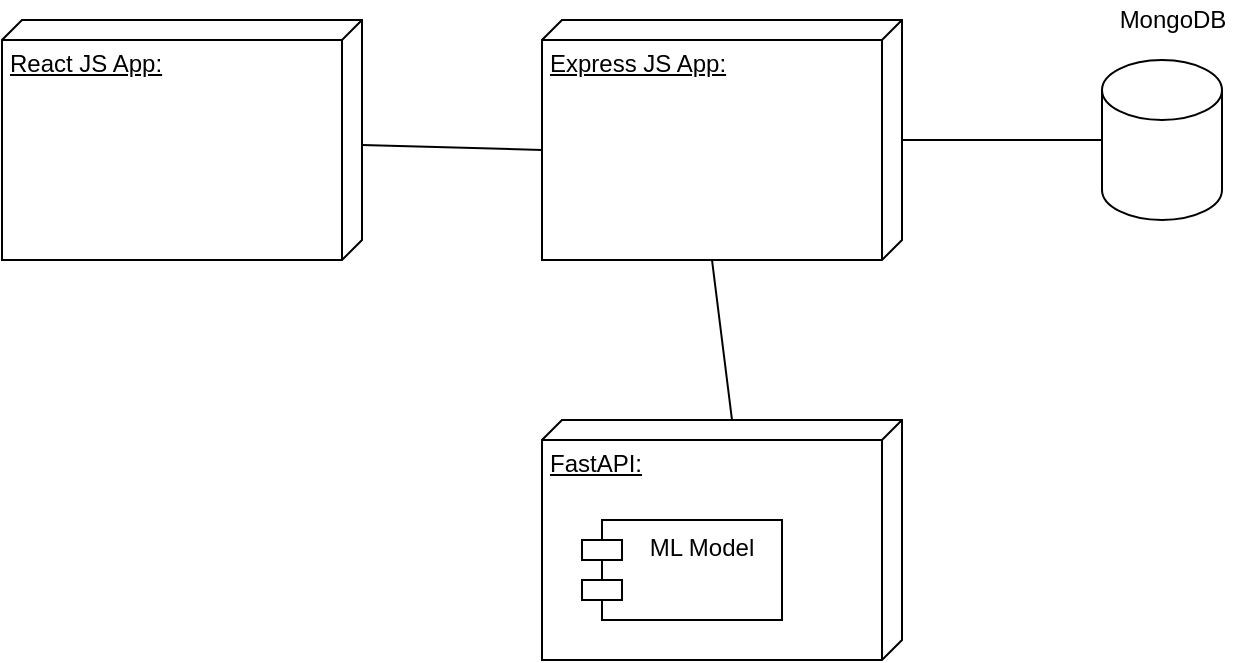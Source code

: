 <mxfile version="17.2.4" type="device"><diagram id="UUfKYQHc09VvUfN2iVsE" name="Page-1"><mxGraphModel dx="946" dy="596" grid="1" gridSize="10" guides="1" tooltips="1" connect="1" arrows="1" fold="1" page="1" pageScale="1" pageWidth="1200" pageHeight="1600" math="0" shadow="0"><root><mxCell id="0"/><mxCell id="1" parent="0"/><mxCell id="shq6SYbiqtQ1JIwx70Kz-1" value="React JS App:" style="verticalAlign=top;align=left;spacingTop=8;spacingLeft=2;spacingRight=12;shape=cube;size=10;direction=south;fontStyle=4;html=1;" vertex="1" parent="1"><mxGeometry x="100" y="190" width="180" height="120" as="geometry"/></mxCell><mxCell id="shq6SYbiqtQ1JIwx70Kz-2" value="Express JS App:" style="verticalAlign=top;align=left;spacingTop=8;spacingLeft=2;spacingRight=12;shape=cube;size=10;direction=south;fontStyle=4;html=1;" vertex="1" parent="1"><mxGeometry x="370" y="190" width="180" height="120" as="geometry"/></mxCell><mxCell id="shq6SYbiqtQ1JIwx70Kz-3" value="" style="shape=cylinder3;whiteSpace=wrap;html=1;boundedLbl=1;backgroundOutline=1;size=15;" vertex="1" parent="1"><mxGeometry x="650" y="210" width="60" height="80" as="geometry"/></mxCell><mxCell id="shq6SYbiqtQ1JIwx70Kz-4" value="MongoDB" style="text;html=1;align=center;verticalAlign=middle;resizable=0;points=[];autosize=1;strokeColor=none;fillColor=none;" vertex="1" parent="1"><mxGeometry x="650" y="180" width="70" height="20" as="geometry"/></mxCell><mxCell id="shq6SYbiqtQ1JIwx70Kz-5" value="" style="endArrow=none;html=1;rounded=0;entryX=0;entryY=0;entryDx=65;entryDy=180;entryPerimeter=0;" edge="1" parent="1" source="shq6SYbiqtQ1JIwx70Kz-1" target="shq6SYbiqtQ1JIwx70Kz-2"><mxGeometry width="50" height="50" relative="1" as="geometry"><mxPoint x="460" y="330" as="sourcePoint"/><mxPoint x="510" y="280" as="targetPoint"/></mxGeometry></mxCell><mxCell id="shq6SYbiqtQ1JIwx70Kz-6" value="" style="endArrow=none;html=1;rounded=0;entryX=0;entryY=0.5;entryDx=0;entryDy=0;entryPerimeter=0;" edge="1" parent="1" source="shq6SYbiqtQ1JIwx70Kz-2" target="shq6SYbiqtQ1JIwx70Kz-3"><mxGeometry width="50" height="50" relative="1" as="geometry"><mxPoint x="460" y="330" as="sourcePoint"/><mxPoint x="510" y="280" as="targetPoint"/></mxGeometry></mxCell><mxCell id="shq6SYbiqtQ1JIwx70Kz-7" value="FastAPI:" style="verticalAlign=top;align=left;spacingTop=8;spacingLeft=2;spacingRight=12;shape=cube;size=10;direction=south;fontStyle=4;html=1;" vertex="1" parent="1"><mxGeometry x="370" y="390" width="180" height="120" as="geometry"/></mxCell><mxCell id="shq6SYbiqtQ1JIwx70Kz-8" value="ML Model" style="shape=module;align=left;spacingLeft=20;align=center;verticalAlign=top;" vertex="1" parent="1"><mxGeometry x="390" y="440" width="100" height="50" as="geometry"/></mxCell><mxCell id="shq6SYbiqtQ1JIwx70Kz-9" value="" style="endArrow=none;html=1;rounded=0;exitX=0;exitY=0;exitDx=0;exitDy=85;exitPerimeter=0;entryX=0;entryY=0;entryDx=120;entryDy=95;entryPerimeter=0;" edge="1" parent="1" source="shq6SYbiqtQ1JIwx70Kz-7" target="shq6SYbiqtQ1JIwx70Kz-2"><mxGeometry width="50" height="50" relative="1" as="geometry"><mxPoint x="460" y="330" as="sourcePoint"/><mxPoint x="510" y="280" as="targetPoint"/></mxGeometry></mxCell></root></mxGraphModel></diagram></mxfile>